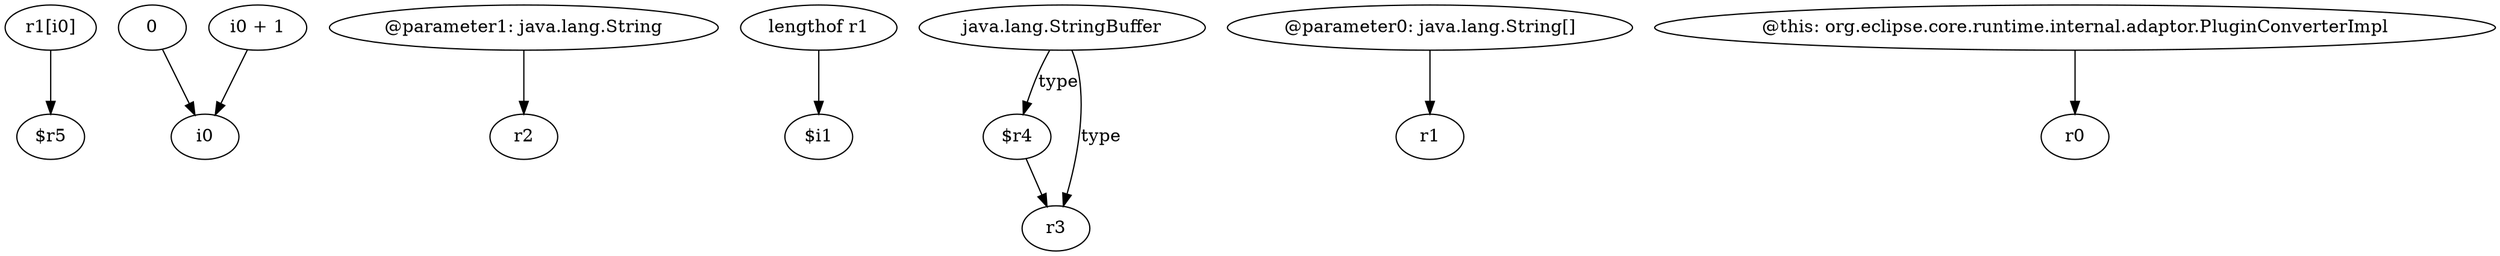 digraph g {
0[label="r1[i0]"]
1[label="$r5"]
0->1[label=""]
2[label="0"]
3[label="i0"]
2->3[label=""]
4[label="@parameter1: java.lang.String"]
5[label="r2"]
4->5[label=""]
6[label="i0 + 1"]
6->3[label=""]
7[label="lengthof r1"]
8[label="$i1"]
7->8[label=""]
9[label="java.lang.StringBuffer"]
10[label="$r4"]
9->10[label="type"]
11[label="r3"]
9->11[label="type"]
12[label="@parameter0: java.lang.String[]"]
13[label="r1"]
12->13[label=""]
14[label="@this: org.eclipse.core.runtime.internal.adaptor.PluginConverterImpl"]
15[label="r0"]
14->15[label=""]
10->11[label=""]
}